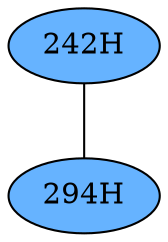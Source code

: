 // The Round Table
graph {
	"242H" [fillcolor="#66B3FF" style=radial]
	"294H" [fillcolor="#66B3FF" style=radial]
	"242H" -- "294H" [penwidth=1]
}
